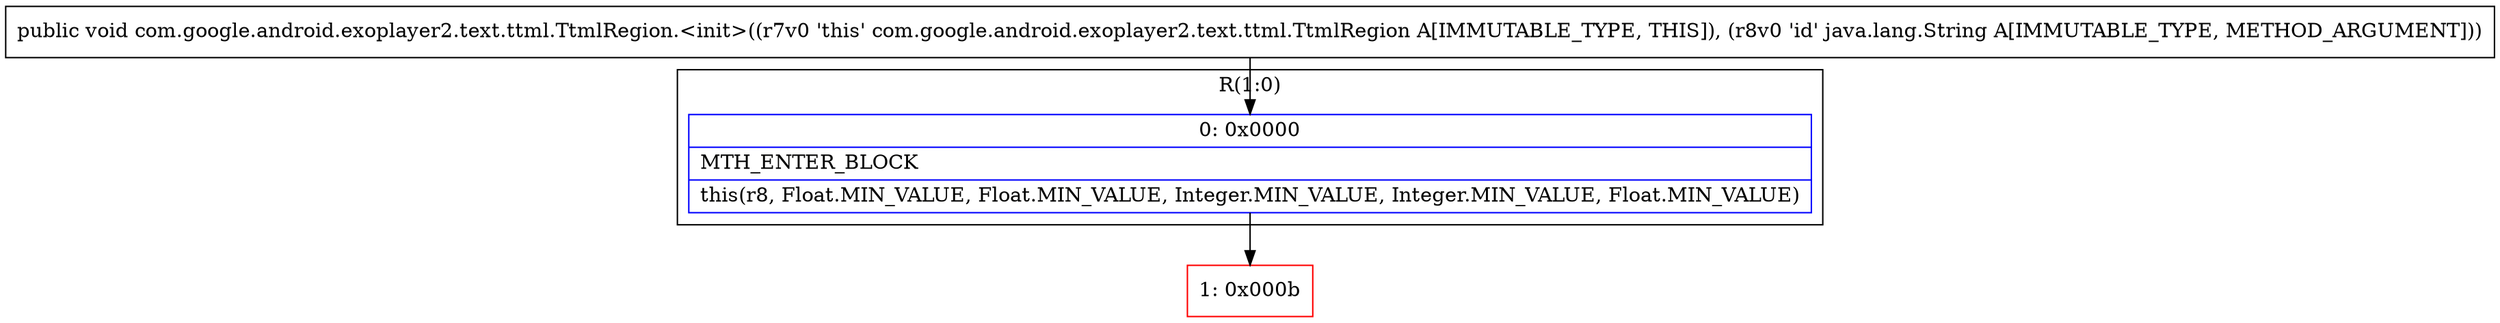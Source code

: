digraph "CFG forcom.google.android.exoplayer2.text.ttml.TtmlRegion.\<init\>(Ljava\/lang\/String;)V" {
subgraph cluster_Region_632655018 {
label = "R(1:0)";
node [shape=record,color=blue];
Node_0 [shape=record,label="{0\:\ 0x0000|MTH_ENTER_BLOCK\l|this(r8, Float.MIN_VALUE, Float.MIN_VALUE, Integer.MIN_VALUE, Integer.MIN_VALUE, Float.MIN_VALUE)\l}"];
}
Node_1 [shape=record,color=red,label="{1\:\ 0x000b}"];
MethodNode[shape=record,label="{public void com.google.android.exoplayer2.text.ttml.TtmlRegion.\<init\>((r7v0 'this' com.google.android.exoplayer2.text.ttml.TtmlRegion A[IMMUTABLE_TYPE, THIS]), (r8v0 'id' java.lang.String A[IMMUTABLE_TYPE, METHOD_ARGUMENT])) }"];
MethodNode -> Node_0;
Node_0 -> Node_1;
}

